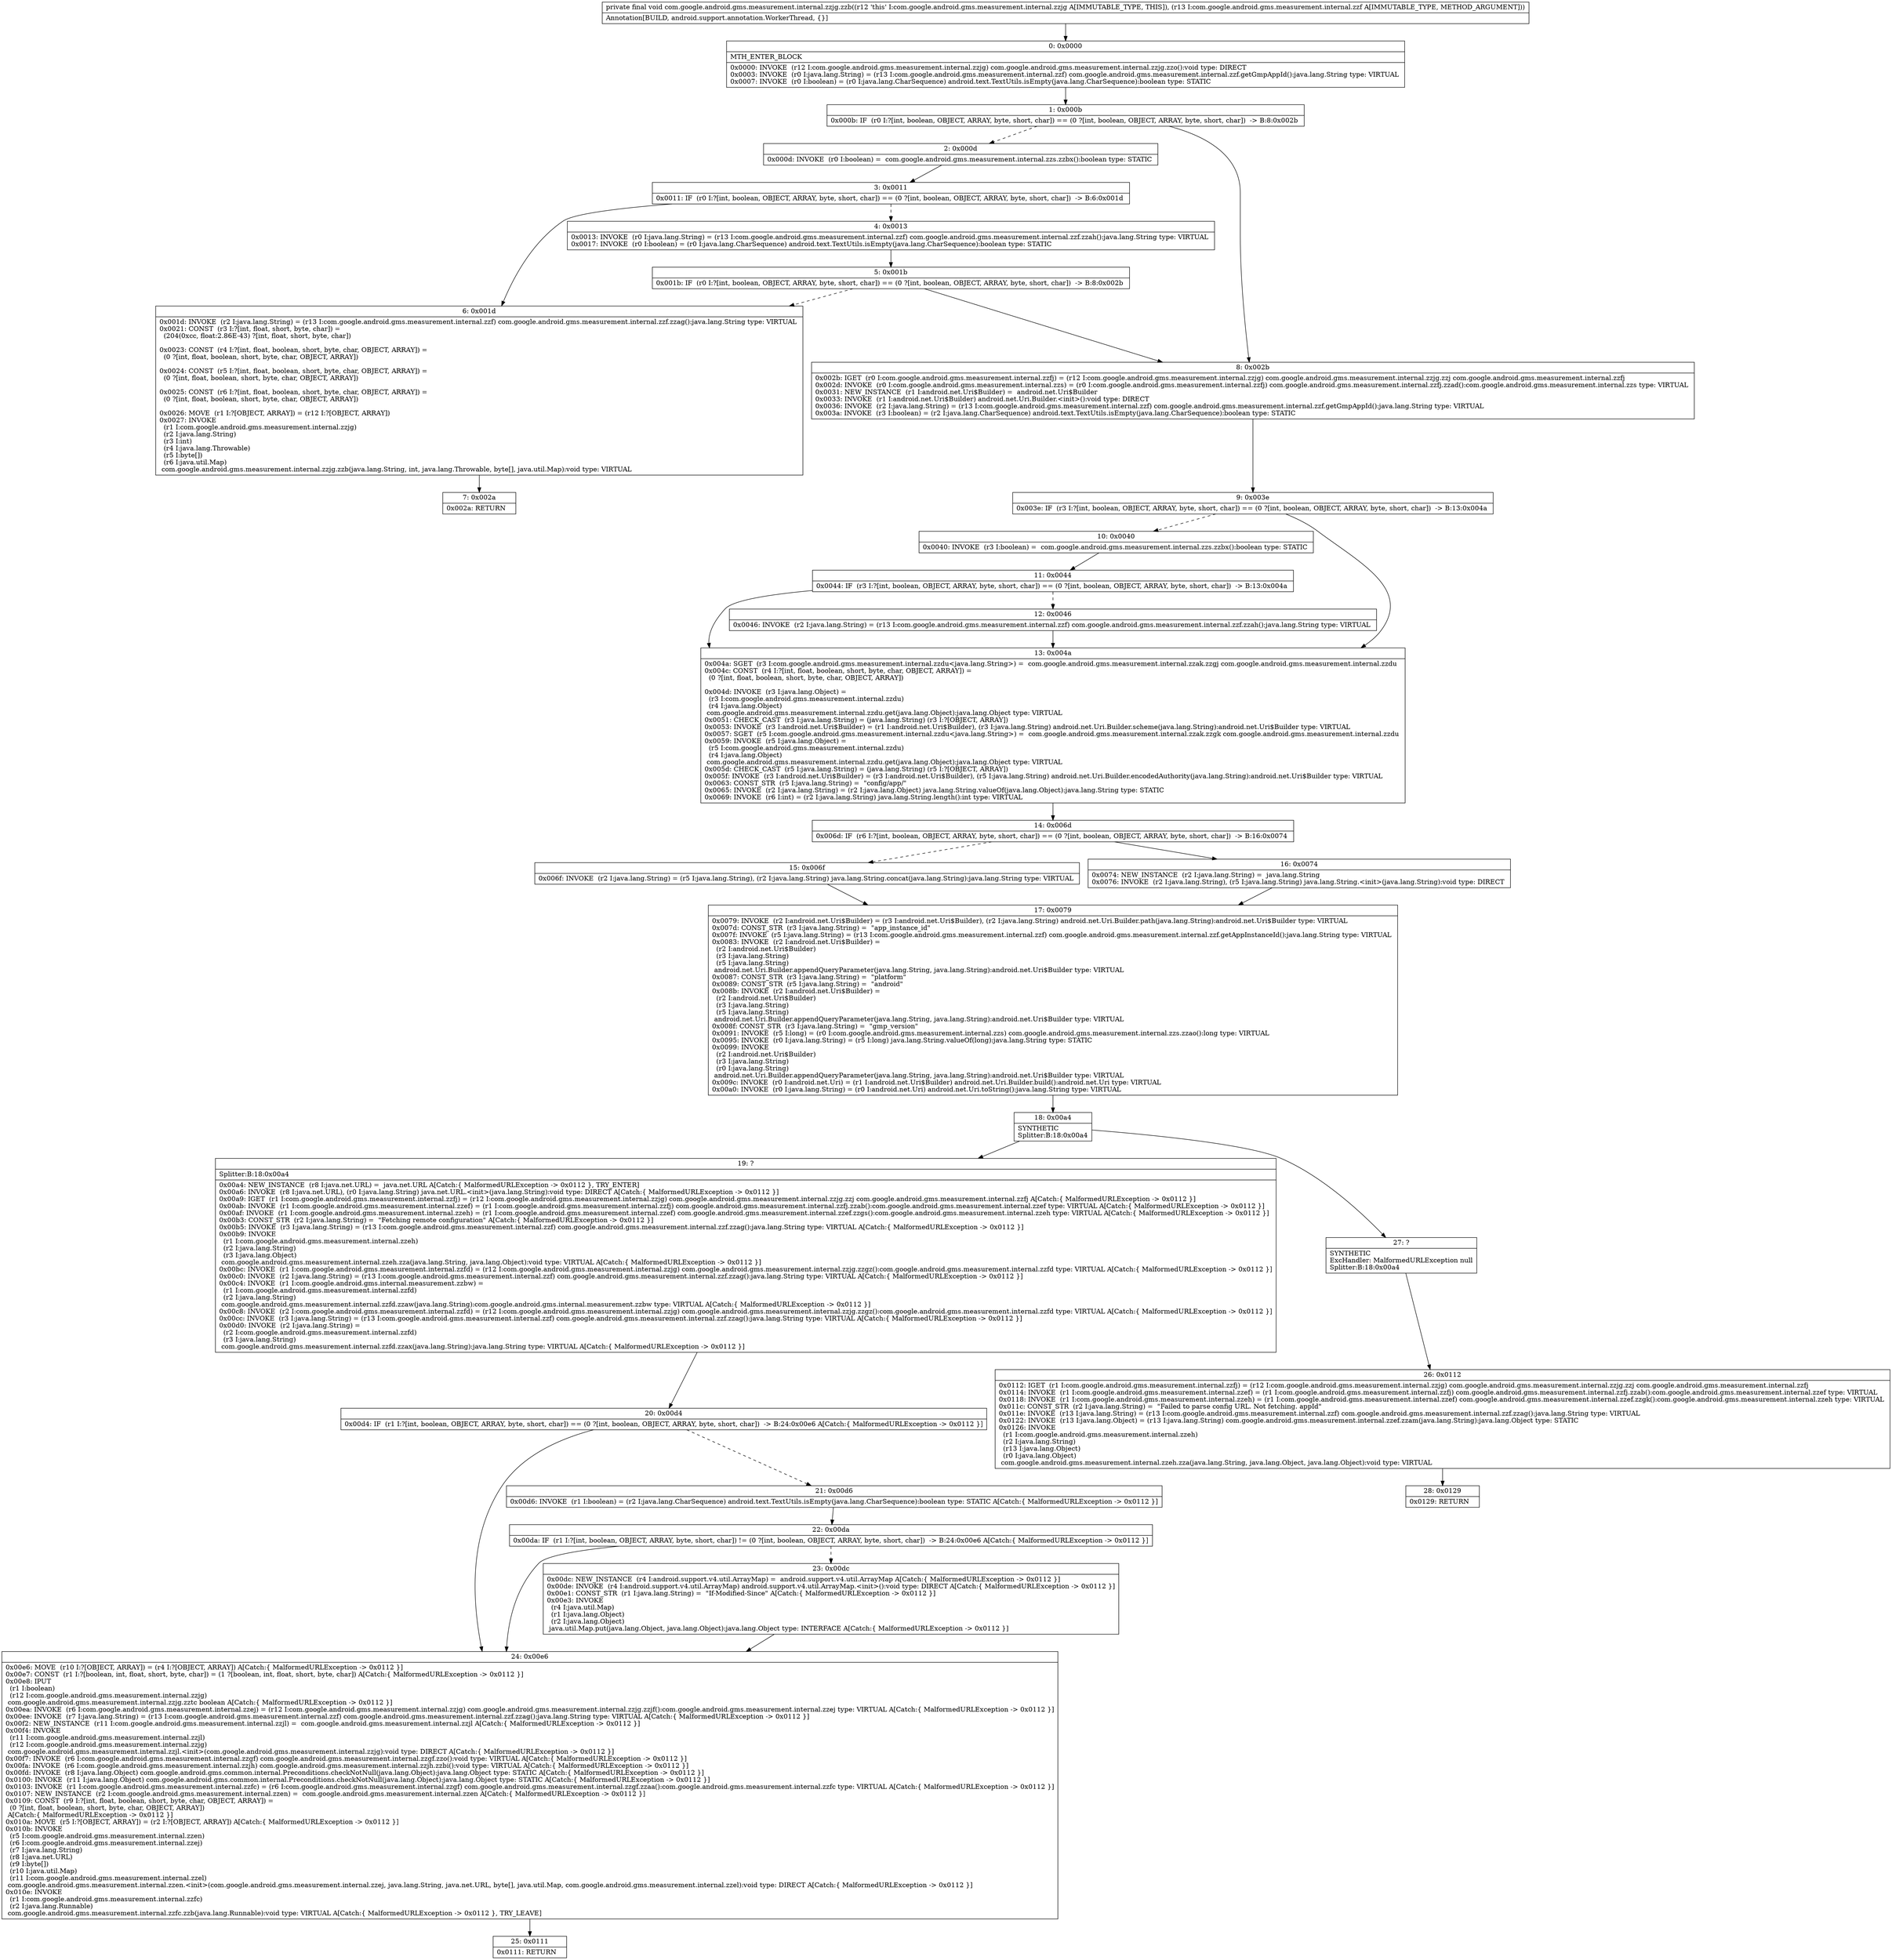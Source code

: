 digraph "CFG forcom.google.android.gms.measurement.internal.zzjg.zzb(Lcom\/google\/android\/gms\/measurement\/internal\/zzf;)V" {
Node_0 [shape=record,label="{0\:\ 0x0000|MTH_ENTER_BLOCK\l|0x0000: INVOKE  (r12 I:com.google.android.gms.measurement.internal.zzjg) com.google.android.gms.measurement.internal.zzjg.zzo():void type: DIRECT \l0x0003: INVOKE  (r0 I:java.lang.String) = (r13 I:com.google.android.gms.measurement.internal.zzf) com.google.android.gms.measurement.internal.zzf.getGmpAppId():java.lang.String type: VIRTUAL \l0x0007: INVOKE  (r0 I:boolean) = (r0 I:java.lang.CharSequence) android.text.TextUtils.isEmpty(java.lang.CharSequence):boolean type: STATIC \l}"];
Node_1 [shape=record,label="{1\:\ 0x000b|0x000b: IF  (r0 I:?[int, boolean, OBJECT, ARRAY, byte, short, char]) == (0 ?[int, boolean, OBJECT, ARRAY, byte, short, char])  \-\> B:8:0x002b \l}"];
Node_2 [shape=record,label="{2\:\ 0x000d|0x000d: INVOKE  (r0 I:boolean) =  com.google.android.gms.measurement.internal.zzs.zzbx():boolean type: STATIC \l}"];
Node_3 [shape=record,label="{3\:\ 0x0011|0x0011: IF  (r0 I:?[int, boolean, OBJECT, ARRAY, byte, short, char]) == (0 ?[int, boolean, OBJECT, ARRAY, byte, short, char])  \-\> B:6:0x001d \l}"];
Node_4 [shape=record,label="{4\:\ 0x0013|0x0013: INVOKE  (r0 I:java.lang.String) = (r13 I:com.google.android.gms.measurement.internal.zzf) com.google.android.gms.measurement.internal.zzf.zzah():java.lang.String type: VIRTUAL \l0x0017: INVOKE  (r0 I:boolean) = (r0 I:java.lang.CharSequence) android.text.TextUtils.isEmpty(java.lang.CharSequence):boolean type: STATIC \l}"];
Node_5 [shape=record,label="{5\:\ 0x001b|0x001b: IF  (r0 I:?[int, boolean, OBJECT, ARRAY, byte, short, char]) == (0 ?[int, boolean, OBJECT, ARRAY, byte, short, char])  \-\> B:8:0x002b \l}"];
Node_6 [shape=record,label="{6\:\ 0x001d|0x001d: INVOKE  (r2 I:java.lang.String) = (r13 I:com.google.android.gms.measurement.internal.zzf) com.google.android.gms.measurement.internal.zzf.zzag():java.lang.String type: VIRTUAL \l0x0021: CONST  (r3 I:?[int, float, short, byte, char]) = \l  (204(0xcc, float:2.86E\-43) ?[int, float, short, byte, char])\l \l0x0023: CONST  (r4 I:?[int, float, boolean, short, byte, char, OBJECT, ARRAY]) = \l  (0 ?[int, float, boolean, short, byte, char, OBJECT, ARRAY])\l \l0x0024: CONST  (r5 I:?[int, float, boolean, short, byte, char, OBJECT, ARRAY]) = \l  (0 ?[int, float, boolean, short, byte, char, OBJECT, ARRAY])\l \l0x0025: CONST  (r6 I:?[int, float, boolean, short, byte, char, OBJECT, ARRAY]) = \l  (0 ?[int, float, boolean, short, byte, char, OBJECT, ARRAY])\l \l0x0026: MOVE  (r1 I:?[OBJECT, ARRAY]) = (r12 I:?[OBJECT, ARRAY]) \l0x0027: INVOKE  \l  (r1 I:com.google.android.gms.measurement.internal.zzjg)\l  (r2 I:java.lang.String)\l  (r3 I:int)\l  (r4 I:java.lang.Throwable)\l  (r5 I:byte[])\l  (r6 I:java.util.Map)\l com.google.android.gms.measurement.internal.zzjg.zzb(java.lang.String, int, java.lang.Throwable, byte[], java.util.Map):void type: VIRTUAL \l}"];
Node_7 [shape=record,label="{7\:\ 0x002a|0x002a: RETURN   \l}"];
Node_8 [shape=record,label="{8\:\ 0x002b|0x002b: IGET  (r0 I:com.google.android.gms.measurement.internal.zzfj) = (r12 I:com.google.android.gms.measurement.internal.zzjg) com.google.android.gms.measurement.internal.zzjg.zzj com.google.android.gms.measurement.internal.zzfj \l0x002d: INVOKE  (r0 I:com.google.android.gms.measurement.internal.zzs) = (r0 I:com.google.android.gms.measurement.internal.zzfj) com.google.android.gms.measurement.internal.zzfj.zzad():com.google.android.gms.measurement.internal.zzs type: VIRTUAL \l0x0031: NEW_INSTANCE  (r1 I:android.net.Uri$Builder) =  android.net.Uri$Builder \l0x0033: INVOKE  (r1 I:android.net.Uri$Builder) android.net.Uri.Builder.\<init\>():void type: DIRECT \l0x0036: INVOKE  (r2 I:java.lang.String) = (r13 I:com.google.android.gms.measurement.internal.zzf) com.google.android.gms.measurement.internal.zzf.getGmpAppId():java.lang.String type: VIRTUAL \l0x003a: INVOKE  (r3 I:boolean) = (r2 I:java.lang.CharSequence) android.text.TextUtils.isEmpty(java.lang.CharSequence):boolean type: STATIC \l}"];
Node_9 [shape=record,label="{9\:\ 0x003e|0x003e: IF  (r3 I:?[int, boolean, OBJECT, ARRAY, byte, short, char]) == (0 ?[int, boolean, OBJECT, ARRAY, byte, short, char])  \-\> B:13:0x004a \l}"];
Node_10 [shape=record,label="{10\:\ 0x0040|0x0040: INVOKE  (r3 I:boolean) =  com.google.android.gms.measurement.internal.zzs.zzbx():boolean type: STATIC \l}"];
Node_11 [shape=record,label="{11\:\ 0x0044|0x0044: IF  (r3 I:?[int, boolean, OBJECT, ARRAY, byte, short, char]) == (0 ?[int, boolean, OBJECT, ARRAY, byte, short, char])  \-\> B:13:0x004a \l}"];
Node_12 [shape=record,label="{12\:\ 0x0046|0x0046: INVOKE  (r2 I:java.lang.String) = (r13 I:com.google.android.gms.measurement.internal.zzf) com.google.android.gms.measurement.internal.zzf.zzah():java.lang.String type: VIRTUAL \l}"];
Node_13 [shape=record,label="{13\:\ 0x004a|0x004a: SGET  (r3 I:com.google.android.gms.measurement.internal.zzdu\<java.lang.String\>) =  com.google.android.gms.measurement.internal.zzak.zzgj com.google.android.gms.measurement.internal.zzdu \l0x004c: CONST  (r4 I:?[int, float, boolean, short, byte, char, OBJECT, ARRAY]) = \l  (0 ?[int, float, boolean, short, byte, char, OBJECT, ARRAY])\l \l0x004d: INVOKE  (r3 I:java.lang.Object) = \l  (r3 I:com.google.android.gms.measurement.internal.zzdu)\l  (r4 I:java.lang.Object)\l com.google.android.gms.measurement.internal.zzdu.get(java.lang.Object):java.lang.Object type: VIRTUAL \l0x0051: CHECK_CAST  (r3 I:java.lang.String) = (java.lang.String) (r3 I:?[OBJECT, ARRAY]) \l0x0053: INVOKE  (r3 I:android.net.Uri$Builder) = (r1 I:android.net.Uri$Builder), (r3 I:java.lang.String) android.net.Uri.Builder.scheme(java.lang.String):android.net.Uri$Builder type: VIRTUAL \l0x0057: SGET  (r5 I:com.google.android.gms.measurement.internal.zzdu\<java.lang.String\>) =  com.google.android.gms.measurement.internal.zzak.zzgk com.google.android.gms.measurement.internal.zzdu \l0x0059: INVOKE  (r5 I:java.lang.Object) = \l  (r5 I:com.google.android.gms.measurement.internal.zzdu)\l  (r4 I:java.lang.Object)\l com.google.android.gms.measurement.internal.zzdu.get(java.lang.Object):java.lang.Object type: VIRTUAL \l0x005d: CHECK_CAST  (r5 I:java.lang.String) = (java.lang.String) (r5 I:?[OBJECT, ARRAY]) \l0x005f: INVOKE  (r3 I:android.net.Uri$Builder) = (r3 I:android.net.Uri$Builder), (r5 I:java.lang.String) android.net.Uri.Builder.encodedAuthority(java.lang.String):android.net.Uri$Builder type: VIRTUAL \l0x0063: CONST_STR  (r5 I:java.lang.String) =  \"config\/app\/\" \l0x0065: INVOKE  (r2 I:java.lang.String) = (r2 I:java.lang.Object) java.lang.String.valueOf(java.lang.Object):java.lang.String type: STATIC \l0x0069: INVOKE  (r6 I:int) = (r2 I:java.lang.String) java.lang.String.length():int type: VIRTUAL \l}"];
Node_14 [shape=record,label="{14\:\ 0x006d|0x006d: IF  (r6 I:?[int, boolean, OBJECT, ARRAY, byte, short, char]) == (0 ?[int, boolean, OBJECT, ARRAY, byte, short, char])  \-\> B:16:0x0074 \l}"];
Node_15 [shape=record,label="{15\:\ 0x006f|0x006f: INVOKE  (r2 I:java.lang.String) = (r5 I:java.lang.String), (r2 I:java.lang.String) java.lang.String.concat(java.lang.String):java.lang.String type: VIRTUAL \l}"];
Node_16 [shape=record,label="{16\:\ 0x0074|0x0074: NEW_INSTANCE  (r2 I:java.lang.String) =  java.lang.String \l0x0076: INVOKE  (r2 I:java.lang.String), (r5 I:java.lang.String) java.lang.String.\<init\>(java.lang.String):void type: DIRECT \l}"];
Node_17 [shape=record,label="{17\:\ 0x0079|0x0079: INVOKE  (r2 I:android.net.Uri$Builder) = (r3 I:android.net.Uri$Builder), (r2 I:java.lang.String) android.net.Uri.Builder.path(java.lang.String):android.net.Uri$Builder type: VIRTUAL \l0x007d: CONST_STR  (r3 I:java.lang.String) =  \"app_instance_id\" \l0x007f: INVOKE  (r5 I:java.lang.String) = (r13 I:com.google.android.gms.measurement.internal.zzf) com.google.android.gms.measurement.internal.zzf.getAppInstanceId():java.lang.String type: VIRTUAL \l0x0083: INVOKE  (r2 I:android.net.Uri$Builder) = \l  (r2 I:android.net.Uri$Builder)\l  (r3 I:java.lang.String)\l  (r5 I:java.lang.String)\l android.net.Uri.Builder.appendQueryParameter(java.lang.String, java.lang.String):android.net.Uri$Builder type: VIRTUAL \l0x0087: CONST_STR  (r3 I:java.lang.String) =  \"platform\" \l0x0089: CONST_STR  (r5 I:java.lang.String) =  \"android\" \l0x008b: INVOKE  (r2 I:android.net.Uri$Builder) = \l  (r2 I:android.net.Uri$Builder)\l  (r3 I:java.lang.String)\l  (r5 I:java.lang.String)\l android.net.Uri.Builder.appendQueryParameter(java.lang.String, java.lang.String):android.net.Uri$Builder type: VIRTUAL \l0x008f: CONST_STR  (r3 I:java.lang.String) =  \"gmp_version\" \l0x0091: INVOKE  (r5 I:long) = (r0 I:com.google.android.gms.measurement.internal.zzs) com.google.android.gms.measurement.internal.zzs.zzao():long type: VIRTUAL \l0x0095: INVOKE  (r0 I:java.lang.String) = (r5 I:long) java.lang.String.valueOf(long):java.lang.String type: STATIC \l0x0099: INVOKE  \l  (r2 I:android.net.Uri$Builder)\l  (r3 I:java.lang.String)\l  (r0 I:java.lang.String)\l android.net.Uri.Builder.appendQueryParameter(java.lang.String, java.lang.String):android.net.Uri$Builder type: VIRTUAL \l0x009c: INVOKE  (r0 I:android.net.Uri) = (r1 I:android.net.Uri$Builder) android.net.Uri.Builder.build():android.net.Uri type: VIRTUAL \l0x00a0: INVOKE  (r0 I:java.lang.String) = (r0 I:android.net.Uri) android.net.Uri.toString():java.lang.String type: VIRTUAL \l}"];
Node_18 [shape=record,label="{18\:\ 0x00a4|SYNTHETIC\lSplitter:B:18:0x00a4\l}"];
Node_19 [shape=record,label="{19\:\ ?|Splitter:B:18:0x00a4\l|0x00a4: NEW_INSTANCE  (r8 I:java.net.URL) =  java.net.URL A[Catch:\{ MalformedURLException \-\> 0x0112 \}, TRY_ENTER]\l0x00a6: INVOKE  (r8 I:java.net.URL), (r0 I:java.lang.String) java.net.URL.\<init\>(java.lang.String):void type: DIRECT A[Catch:\{ MalformedURLException \-\> 0x0112 \}]\l0x00a9: IGET  (r1 I:com.google.android.gms.measurement.internal.zzfj) = (r12 I:com.google.android.gms.measurement.internal.zzjg) com.google.android.gms.measurement.internal.zzjg.zzj com.google.android.gms.measurement.internal.zzfj A[Catch:\{ MalformedURLException \-\> 0x0112 \}]\l0x00ab: INVOKE  (r1 I:com.google.android.gms.measurement.internal.zzef) = (r1 I:com.google.android.gms.measurement.internal.zzfj) com.google.android.gms.measurement.internal.zzfj.zzab():com.google.android.gms.measurement.internal.zzef type: VIRTUAL A[Catch:\{ MalformedURLException \-\> 0x0112 \}]\l0x00af: INVOKE  (r1 I:com.google.android.gms.measurement.internal.zzeh) = (r1 I:com.google.android.gms.measurement.internal.zzef) com.google.android.gms.measurement.internal.zzef.zzgs():com.google.android.gms.measurement.internal.zzeh type: VIRTUAL A[Catch:\{ MalformedURLException \-\> 0x0112 \}]\l0x00b3: CONST_STR  (r2 I:java.lang.String) =  \"Fetching remote configuration\" A[Catch:\{ MalformedURLException \-\> 0x0112 \}]\l0x00b5: INVOKE  (r3 I:java.lang.String) = (r13 I:com.google.android.gms.measurement.internal.zzf) com.google.android.gms.measurement.internal.zzf.zzag():java.lang.String type: VIRTUAL A[Catch:\{ MalformedURLException \-\> 0x0112 \}]\l0x00b9: INVOKE  \l  (r1 I:com.google.android.gms.measurement.internal.zzeh)\l  (r2 I:java.lang.String)\l  (r3 I:java.lang.Object)\l com.google.android.gms.measurement.internal.zzeh.zza(java.lang.String, java.lang.Object):void type: VIRTUAL A[Catch:\{ MalformedURLException \-\> 0x0112 \}]\l0x00bc: INVOKE  (r1 I:com.google.android.gms.measurement.internal.zzfd) = (r12 I:com.google.android.gms.measurement.internal.zzjg) com.google.android.gms.measurement.internal.zzjg.zzgz():com.google.android.gms.measurement.internal.zzfd type: VIRTUAL A[Catch:\{ MalformedURLException \-\> 0x0112 \}]\l0x00c0: INVOKE  (r2 I:java.lang.String) = (r13 I:com.google.android.gms.measurement.internal.zzf) com.google.android.gms.measurement.internal.zzf.zzag():java.lang.String type: VIRTUAL A[Catch:\{ MalformedURLException \-\> 0x0112 \}]\l0x00c4: INVOKE  (r1 I:com.google.android.gms.internal.measurement.zzbw) = \l  (r1 I:com.google.android.gms.measurement.internal.zzfd)\l  (r2 I:java.lang.String)\l com.google.android.gms.measurement.internal.zzfd.zzaw(java.lang.String):com.google.android.gms.internal.measurement.zzbw type: VIRTUAL A[Catch:\{ MalformedURLException \-\> 0x0112 \}]\l0x00c8: INVOKE  (r2 I:com.google.android.gms.measurement.internal.zzfd) = (r12 I:com.google.android.gms.measurement.internal.zzjg) com.google.android.gms.measurement.internal.zzjg.zzgz():com.google.android.gms.measurement.internal.zzfd type: VIRTUAL A[Catch:\{ MalformedURLException \-\> 0x0112 \}]\l0x00cc: INVOKE  (r3 I:java.lang.String) = (r13 I:com.google.android.gms.measurement.internal.zzf) com.google.android.gms.measurement.internal.zzf.zzag():java.lang.String type: VIRTUAL A[Catch:\{ MalformedURLException \-\> 0x0112 \}]\l0x00d0: INVOKE  (r2 I:java.lang.String) = \l  (r2 I:com.google.android.gms.measurement.internal.zzfd)\l  (r3 I:java.lang.String)\l com.google.android.gms.measurement.internal.zzfd.zzax(java.lang.String):java.lang.String type: VIRTUAL A[Catch:\{ MalformedURLException \-\> 0x0112 \}]\l}"];
Node_20 [shape=record,label="{20\:\ 0x00d4|0x00d4: IF  (r1 I:?[int, boolean, OBJECT, ARRAY, byte, short, char]) == (0 ?[int, boolean, OBJECT, ARRAY, byte, short, char])  \-\> B:24:0x00e6 A[Catch:\{ MalformedURLException \-\> 0x0112 \}]\l}"];
Node_21 [shape=record,label="{21\:\ 0x00d6|0x00d6: INVOKE  (r1 I:boolean) = (r2 I:java.lang.CharSequence) android.text.TextUtils.isEmpty(java.lang.CharSequence):boolean type: STATIC A[Catch:\{ MalformedURLException \-\> 0x0112 \}]\l}"];
Node_22 [shape=record,label="{22\:\ 0x00da|0x00da: IF  (r1 I:?[int, boolean, OBJECT, ARRAY, byte, short, char]) != (0 ?[int, boolean, OBJECT, ARRAY, byte, short, char])  \-\> B:24:0x00e6 A[Catch:\{ MalformedURLException \-\> 0x0112 \}]\l}"];
Node_23 [shape=record,label="{23\:\ 0x00dc|0x00dc: NEW_INSTANCE  (r4 I:android.support.v4.util.ArrayMap) =  android.support.v4.util.ArrayMap A[Catch:\{ MalformedURLException \-\> 0x0112 \}]\l0x00de: INVOKE  (r4 I:android.support.v4.util.ArrayMap) android.support.v4.util.ArrayMap.\<init\>():void type: DIRECT A[Catch:\{ MalformedURLException \-\> 0x0112 \}]\l0x00e1: CONST_STR  (r1 I:java.lang.String) =  \"If\-Modified\-Since\" A[Catch:\{ MalformedURLException \-\> 0x0112 \}]\l0x00e3: INVOKE  \l  (r4 I:java.util.Map)\l  (r1 I:java.lang.Object)\l  (r2 I:java.lang.Object)\l java.util.Map.put(java.lang.Object, java.lang.Object):java.lang.Object type: INTERFACE A[Catch:\{ MalformedURLException \-\> 0x0112 \}]\l}"];
Node_24 [shape=record,label="{24\:\ 0x00e6|0x00e6: MOVE  (r10 I:?[OBJECT, ARRAY]) = (r4 I:?[OBJECT, ARRAY]) A[Catch:\{ MalformedURLException \-\> 0x0112 \}]\l0x00e7: CONST  (r1 I:?[boolean, int, float, short, byte, char]) = (1 ?[boolean, int, float, short, byte, char]) A[Catch:\{ MalformedURLException \-\> 0x0112 \}]\l0x00e8: IPUT  \l  (r1 I:boolean)\l  (r12 I:com.google.android.gms.measurement.internal.zzjg)\l com.google.android.gms.measurement.internal.zzjg.zztc boolean A[Catch:\{ MalformedURLException \-\> 0x0112 \}]\l0x00ea: INVOKE  (r6 I:com.google.android.gms.measurement.internal.zzej) = (r12 I:com.google.android.gms.measurement.internal.zzjg) com.google.android.gms.measurement.internal.zzjg.zzjf():com.google.android.gms.measurement.internal.zzej type: VIRTUAL A[Catch:\{ MalformedURLException \-\> 0x0112 \}]\l0x00ee: INVOKE  (r7 I:java.lang.String) = (r13 I:com.google.android.gms.measurement.internal.zzf) com.google.android.gms.measurement.internal.zzf.zzag():java.lang.String type: VIRTUAL A[Catch:\{ MalformedURLException \-\> 0x0112 \}]\l0x00f2: NEW_INSTANCE  (r11 I:com.google.android.gms.measurement.internal.zzjl) =  com.google.android.gms.measurement.internal.zzjl A[Catch:\{ MalformedURLException \-\> 0x0112 \}]\l0x00f4: INVOKE  \l  (r11 I:com.google.android.gms.measurement.internal.zzjl)\l  (r12 I:com.google.android.gms.measurement.internal.zzjg)\l com.google.android.gms.measurement.internal.zzjl.\<init\>(com.google.android.gms.measurement.internal.zzjg):void type: DIRECT A[Catch:\{ MalformedURLException \-\> 0x0112 \}]\l0x00f7: INVOKE  (r6 I:com.google.android.gms.measurement.internal.zzgf) com.google.android.gms.measurement.internal.zzgf.zzo():void type: VIRTUAL A[Catch:\{ MalformedURLException \-\> 0x0112 \}]\l0x00fa: INVOKE  (r6 I:com.google.android.gms.measurement.internal.zzjh) com.google.android.gms.measurement.internal.zzjh.zzbi():void type: VIRTUAL A[Catch:\{ MalformedURLException \-\> 0x0112 \}]\l0x00fd: INVOKE  (r8 I:java.lang.Object) com.google.android.gms.common.internal.Preconditions.checkNotNull(java.lang.Object):java.lang.Object type: STATIC A[Catch:\{ MalformedURLException \-\> 0x0112 \}]\l0x0100: INVOKE  (r11 I:java.lang.Object) com.google.android.gms.common.internal.Preconditions.checkNotNull(java.lang.Object):java.lang.Object type: STATIC A[Catch:\{ MalformedURLException \-\> 0x0112 \}]\l0x0103: INVOKE  (r1 I:com.google.android.gms.measurement.internal.zzfc) = (r6 I:com.google.android.gms.measurement.internal.zzgf) com.google.android.gms.measurement.internal.zzgf.zzaa():com.google.android.gms.measurement.internal.zzfc type: VIRTUAL A[Catch:\{ MalformedURLException \-\> 0x0112 \}]\l0x0107: NEW_INSTANCE  (r2 I:com.google.android.gms.measurement.internal.zzen) =  com.google.android.gms.measurement.internal.zzen A[Catch:\{ MalformedURLException \-\> 0x0112 \}]\l0x0109: CONST  (r9 I:?[int, float, boolean, short, byte, char, OBJECT, ARRAY]) = \l  (0 ?[int, float, boolean, short, byte, char, OBJECT, ARRAY])\l A[Catch:\{ MalformedURLException \-\> 0x0112 \}]\l0x010a: MOVE  (r5 I:?[OBJECT, ARRAY]) = (r2 I:?[OBJECT, ARRAY]) A[Catch:\{ MalformedURLException \-\> 0x0112 \}]\l0x010b: INVOKE  \l  (r5 I:com.google.android.gms.measurement.internal.zzen)\l  (r6 I:com.google.android.gms.measurement.internal.zzej)\l  (r7 I:java.lang.String)\l  (r8 I:java.net.URL)\l  (r9 I:byte[])\l  (r10 I:java.util.Map)\l  (r11 I:com.google.android.gms.measurement.internal.zzel)\l com.google.android.gms.measurement.internal.zzen.\<init\>(com.google.android.gms.measurement.internal.zzej, java.lang.String, java.net.URL, byte[], java.util.Map, com.google.android.gms.measurement.internal.zzel):void type: DIRECT A[Catch:\{ MalformedURLException \-\> 0x0112 \}]\l0x010e: INVOKE  \l  (r1 I:com.google.android.gms.measurement.internal.zzfc)\l  (r2 I:java.lang.Runnable)\l com.google.android.gms.measurement.internal.zzfc.zzb(java.lang.Runnable):void type: VIRTUAL A[Catch:\{ MalformedURLException \-\> 0x0112 \}, TRY_LEAVE]\l}"];
Node_25 [shape=record,label="{25\:\ 0x0111|0x0111: RETURN   \l}"];
Node_26 [shape=record,label="{26\:\ 0x0112|0x0112: IGET  (r1 I:com.google.android.gms.measurement.internal.zzfj) = (r12 I:com.google.android.gms.measurement.internal.zzjg) com.google.android.gms.measurement.internal.zzjg.zzj com.google.android.gms.measurement.internal.zzfj \l0x0114: INVOKE  (r1 I:com.google.android.gms.measurement.internal.zzef) = (r1 I:com.google.android.gms.measurement.internal.zzfj) com.google.android.gms.measurement.internal.zzfj.zzab():com.google.android.gms.measurement.internal.zzef type: VIRTUAL \l0x0118: INVOKE  (r1 I:com.google.android.gms.measurement.internal.zzeh) = (r1 I:com.google.android.gms.measurement.internal.zzef) com.google.android.gms.measurement.internal.zzef.zzgk():com.google.android.gms.measurement.internal.zzeh type: VIRTUAL \l0x011c: CONST_STR  (r2 I:java.lang.String) =  \"Failed to parse config URL. Not fetching. appId\" \l0x011e: INVOKE  (r13 I:java.lang.String) = (r13 I:com.google.android.gms.measurement.internal.zzf) com.google.android.gms.measurement.internal.zzf.zzag():java.lang.String type: VIRTUAL \l0x0122: INVOKE  (r13 I:java.lang.Object) = (r13 I:java.lang.String) com.google.android.gms.measurement.internal.zzef.zzam(java.lang.String):java.lang.Object type: STATIC \l0x0126: INVOKE  \l  (r1 I:com.google.android.gms.measurement.internal.zzeh)\l  (r2 I:java.lang.String)\l  (r13 I:java.lang.Object)\l  (r0 I:java.lang.Object)\l com.google.android.gms.measurement.internal.zzeh.zza(java.lang.String, java.lang.Object, java.lang.Object):void type: VIRTUAL \l}"];
Node_27 [shape=record,label="{27\:\ ?|SYNTHETIC\lExcHandler: MalformedURLException null\lSplitter:B:18:0x00a4\l}"];
Node_28 [shape=record,label="{28\:\ 0x0129|0x0129: RETURN   \l}"];
MethodNode[shape=record,label="{private final void com.google.android.gms.measurement.internal.zzjg.zzb((r12 'this' I:com.google.android.gms.measurement.internal.zzjg A[IMMUTABLE_TYPE, THIS]), (r13 I:com.google.android.gms.measurement.internal.zzf A[IMMUTABLE_TYPE, METHOD_ARGUMENT]))  | Annotation[BUILD, android.support.annotation.WorkerThread, \{\}]\l}"];
MethodNode -> Node_0;
Node_0 -> Node_1;
Node_1 -> Node_2[style=dashed];
Node_1 -> Node_8;
Node_2 -> Node_3;
Node_3 -> Node_4[style=dashed];
Node_3 -> Node_6;
Node_4 -> Node_5;
Node_5 -> Node_6[style=dashed];
Node_5 -> Node_8;
Node_6 -> Node_7;
Node_8 -> Node_9;
Node_9 -> Node_10[style=dashed];
Node_9 -> Node_13;
Node_10 -> Node_11;
Node_11 -> Node_12[style=dashed];
Node_11 -> Node_13;
Node_12 -> Node_13;
Node_13 -> Node_14;
Node_14 -> Node_15[style=dashed];
Node_14 -> Node_16;
Node_15 -> Node_17;
Node_16 -> Node_17;
Node_17 -> Node_18;
Node_18 -> Node_19;
Node_18 -> Node_27;
Node_19 -> Node_20;
Node_20 -> Node_21[style=dashed];
Node_20 -> Node_24;
Node_21 -> Node_22;
Node_22 -> Node_23[style=dashed];
Node_22 -> Node_24;
Node_23 -> Node_24;
Node_24 -> Node_25;
Node_26 -> Node_28;
Node_27 -> Node_26;
}

